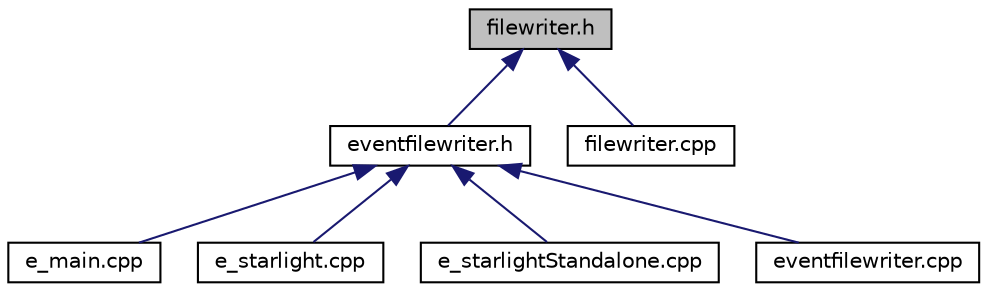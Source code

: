 digraph "filewriter.h"
{
 // LATEX_PDF_SIZE
  bgcolor="transparent";
  edge [fontname="Helvetica",fontsize="10",labelfontname="Helvetica",labelfontsize="10"];
  node [fontname="Helvetica",fontsize="10",shape=record];
  Node12 [label="filewriter.h",height=0.2,width=0.4,color="black", fillcolor="grey75", style="filled", fontcolor="black",tooltip=" "];
  Node12 -> Node13 [dir="back",color="midnightblue",fontsize="10",style="solid",fontname="Helvetica"];
  Node13 [label="eventfilewriter.h",height=0.2,width=0.4,color="black",URL="$eventfilewriter_8h.html",tooltip=" "];
  Node13 -> Node14 [dir="back",color="midnightblue",fontsize="10",style="solid",fontname="Helvetica"];
  Node14 [label="e_main.cpp",height=0.2,width=0.4,color="black",URL="$e__main_8cpp.html",tooltip=" "];
  Node13 -> Node15 [dir="back",color="midnightblue",fontsize="10",style="solid",fontname="Helvetica"];
  Node15 [label="e_starlight.cpp",height=0.2,width=0.4,color="black",URL="$e__starlight_8cpp.html",tooltip=" "];
  Node13 -> Node16 [dir="back",color="midnightblue",fontsize="10",style="solid",fontname="Helvetica"];
  Node16 [label="e_starlightStandalone.cpp",height=0.2,width=0.4,color="black",URL="$e__starlightStandalone_8cpp.html",tooltip=" "];
  Node13 -> Node17 [dir="back",color="midnightblue",fontsize="10",style="solid",fontname="Helvetica"];
  Node17 [label="eventfilewriter.cpp",height=0.2,width=0.4,color="black",URL="$eventfilewriter_8cpp.html",tooltip=" "];
  Node12 -> Node18 [dir="back",color="midnightblue",fontsize="10",style="solid",fontname="Helvetica"];
  Node18 [label="filewriter.cpp",height=0.2,width=0.4,color="black",URL="$filewriter_8cpp.html",tooltip=" "];
}
